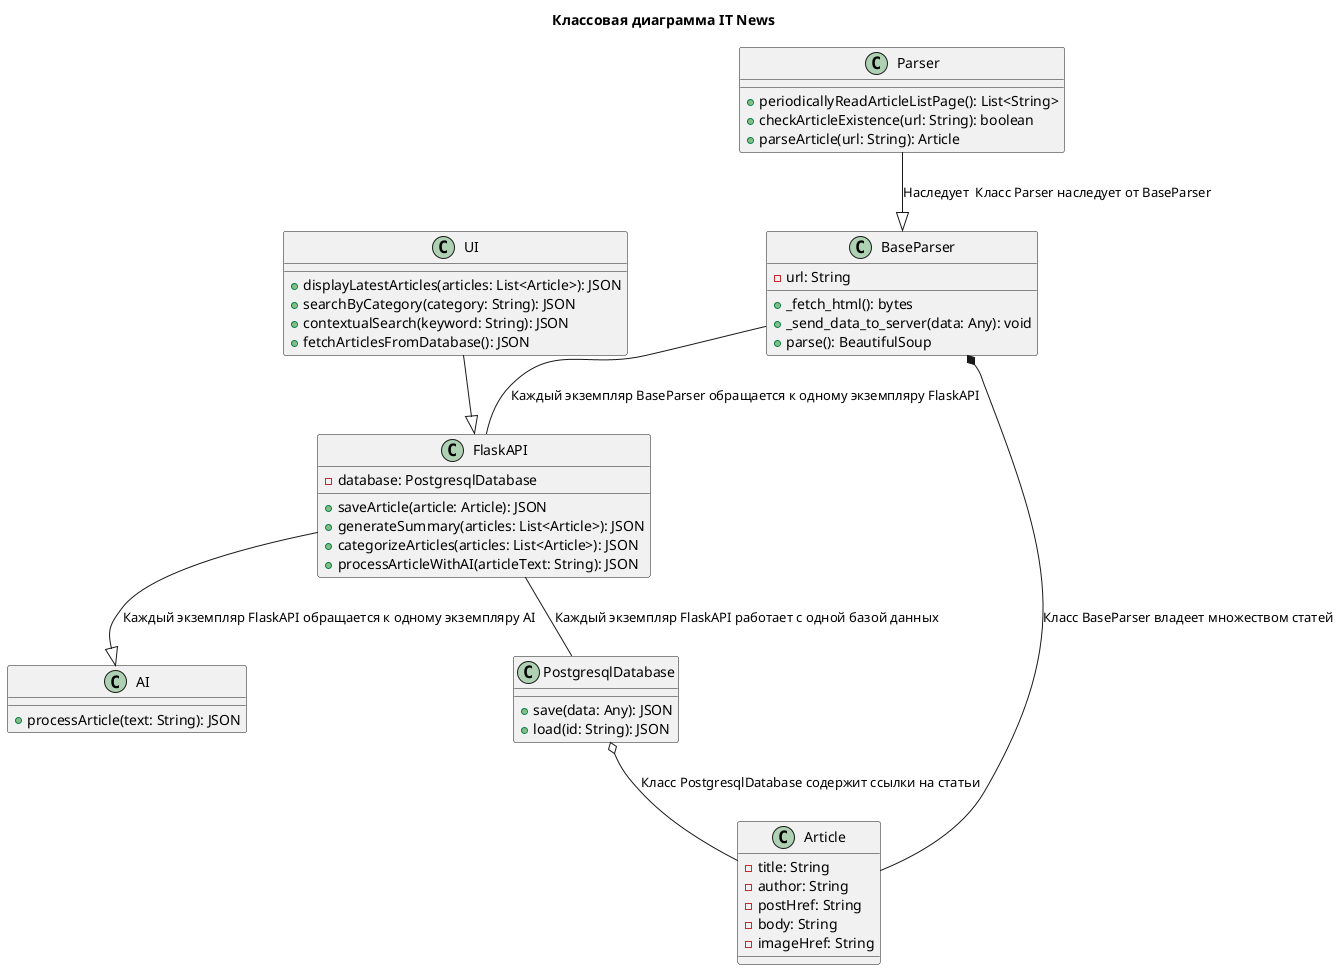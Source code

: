 @startuml
title Классовая диаграмма IT News

class Article {
    - title: String
    - author: String
    - postHref: String
    - body: String
    - imageHref: String
}

class BaseParser {
    - url: String
    + _fetch_html(): bytes
    + _send_data_to_server(data: Any): void
    + parse(): BeautifulSoup
}

class Parser {
    + periodicallyReadArticleListPage(): List<String>
    + checkArticleExistence(url: String): boolean
    + parseArticle(url: String): Article
}

class FlaskAPI {
    - database: PostgresqlDatabase
    + saveArticle(article: Article): JSON
    + generateSummary(articles: List<Article>): JSON
    + categorizeArticles(articles: List<Article>): JSON
    + processArticleWithAI(articleText: String): JSON
}

class AI {
    + processArticle(text: String): JSON
}

class UI {
    + displayLatestArticles(articles: List<Article>): JSON
    + searchByCategory(category: String): JSON
    + contextualSearch(keyword: String): JSON
    + fetchArticlesFromDatabase(): JSON
}

class PostgresqlDatabase {
    + save(data: Any): JSON
    + load(id: String): JSON
}

BaseParser *-- Article: Класс BaseParser владеет множеством статей
BaseParser -- FlaskAPI:  Каждый экземпляр BaseParser обращается к одному экземпляру FlaskAPI
Parser --|> BaseParser : Наследует  Класс Parser наследует от BaseParser
FlaskAPI -- PostgresqlDatabase:  Каждый экземпляр FlaskAPI работает с одной базой данных
FlaskAPI --|> AI:  Каждый экземпляр FlaskAPI обращается к одному экземпляру AI
PostgresqlDatabase o-- Article:  Класс PostgresqlDatabase содержит ссылки на статьи

UI --|> FlaskAPI

@enduml
 